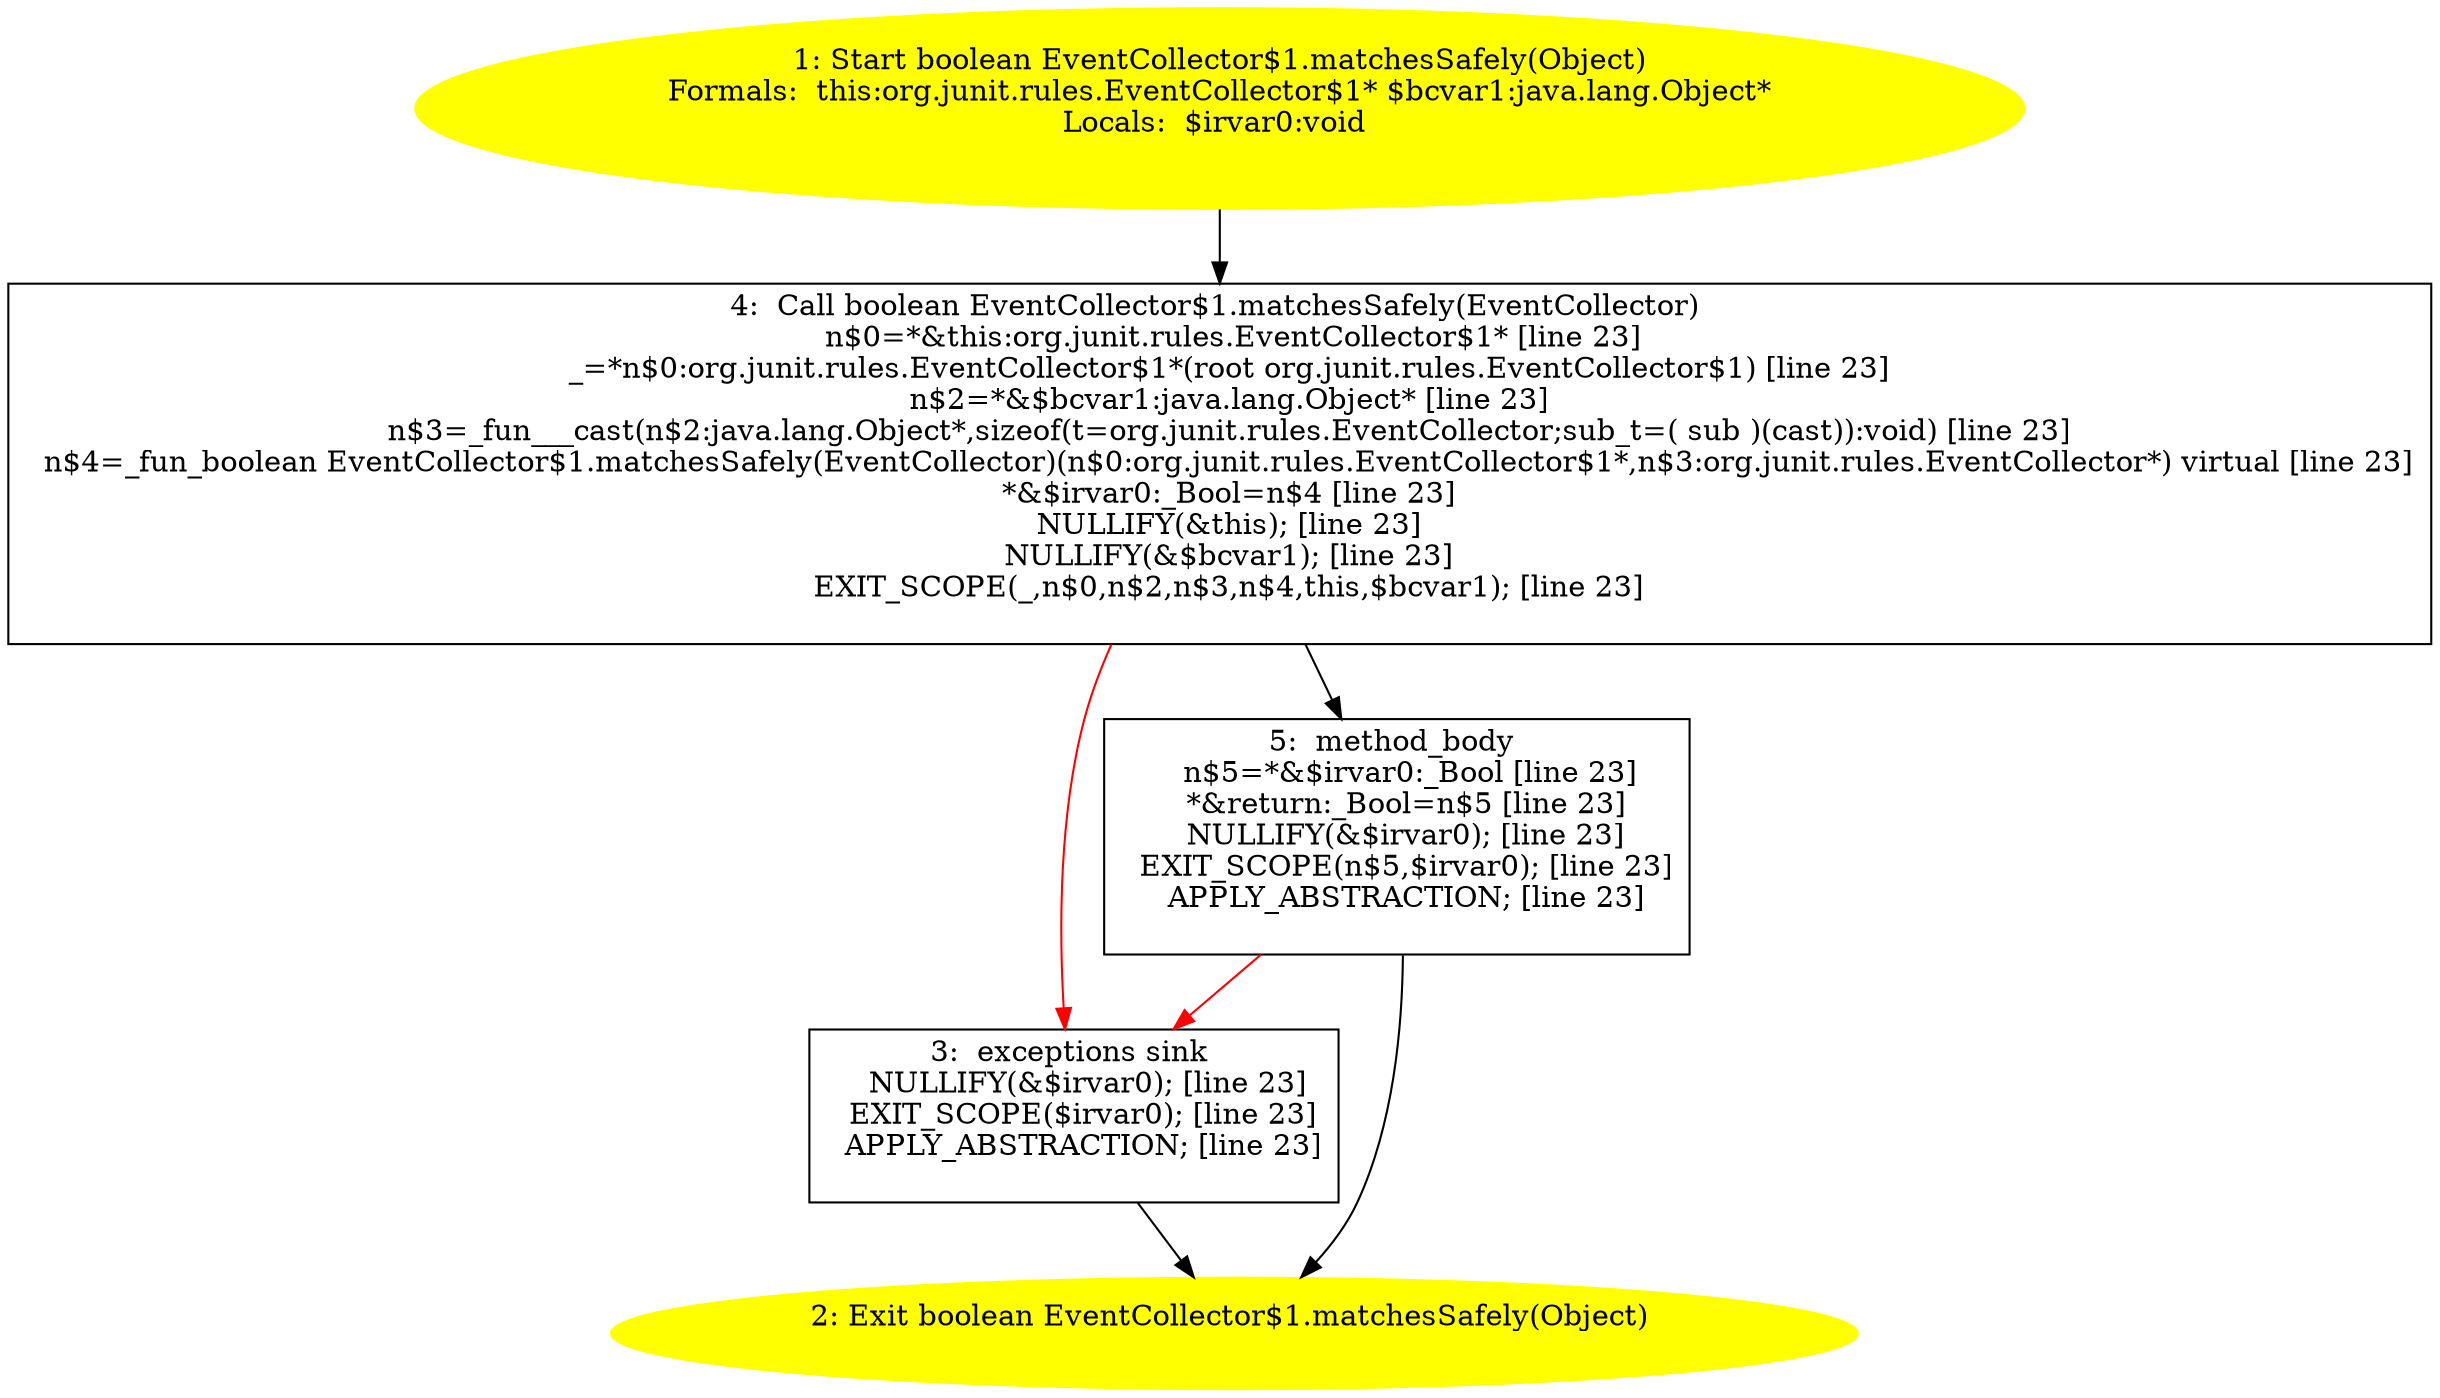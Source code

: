 /* @generated */
digraph cfg {
"org.junit.rules.EventCollector$1.matchesSafely(java.lang.Object):boolean.af1e6111438471b21291a6a014602a59_1" [label="1: Start boolean EventCollector$1.matchesSafely(Object)\nFormals:  this:org.junit.rules.EventCollector$1* $bcvar1:java.lang.Object*\nLocals:  $irvar0:void \n  " color=yellow style=filled]
	

	 "org.junit.rules.EventCollector$1.matchesSafely(java.lang.Object):boolean.af1e6111438471b21291a6a014602a59_1" -> "org.junit.rules.EventCollector$1.matchesSafely(java.lang.Object):boolean.af1e6111438471b21291a6a014602a59_4" ;
"org.junit.rules.EventCollector$1.matchesSafely(java.lang.Object):boolean.af1e6111438471b21291a6a014602a59_2" [label="2: Exit boolean EventCollector$1.matchesSafely(Object) \n  " color=yellow style=filled]
	

"org.junit.rules.EventCollector$1.matchesSafely(java.lang.Object):boolean.af1e6111438471b21291a6a014602a59_3" [label="3:  exceptions sink \n   NULLIFY(&$irvar0); [line 23]\n  EXIT_SCOPE($irvar0); [line 23]\n  APPLY_ABSTRACTION; [line 23]\n " shape="box"]
	

	 "org.junit.rules.EventCollector$1.matchesSafely(java.lang.Object):boolean.af1e6111438471b21291a6a014602a59_3" -> "org.junit.rules.EventCollector$1.matchesSafely(java.lang.Object):boolean.af1e6111438471b21291a6a014602a59_2" ;
"org.junit.rules.EventCollector$1.matchesSafely(java.lang.Object):boolean.af1e6111438471b21291a6a014602a59_4" [label="4:  Call boolean EventCollector$1.matchesSafely(EventCollector) \n   n$0=*&this:org.junit.rules.EventCollector$1* [line 23]\n  _=*n$0:org.junit.rules.EventCollector$1*(root org.junit.rules.EventCollector$1) [line 23]\n  n$2=*&$bcvar1:java.lang.Object* [line 23]\n  n$3=_fun___cast(n$2:java.lang.Object*,sizeof(t=org.junit.rules.EventCollector;sub_t=( sub )(cast)):void) [line 23]\n  n$4=_fun_boolean EventCollector$1.matchesSafely(EventCollector)(n$0:org.junit.rules.EventCollector$1*,n$3:org.junit.rules.EventCollector*) virtual [line 23]\n  *&$irvar0:_Bool=n$4 [line 23]\n  NULLIFY(&this); [line 23]\n  NULLIFY(&$bcvar1); [line 23]\n  EXIT_SCOPE(_,n$0,n$2,n$3,n$4,this,$bcvar1); [line 23]\n " shape="box"]
	

	 "org.junit.rules.EventCollector$1.matchesSafely(java.lang.Object):boolean.af1e6111438471b21291a6a014602a59_4" -> "org.junit.rules.EventCollector$1.matchesSafely(java.lang.Object):boolean.af1e6111438471b21291a6a014602a59_5" ;
	 "org.junit.rules.EventCollector$1.matchesSafely(java.lang.Object):boolean.af1e6111438471b21291a6a014602a59_4" -> "org.junit.rules.EventCollector$1.matchesSafely(java.lang.Object):boolean.af1e6111438471b21291a6a014602a59_3" [color="red" ];
"org.junit.rules.EventCollector$1.matchesSafely(java.lang.Object):boolean.af1e6111438471b21291a6a014602a59_5" [label="5:  method_body \n   n$5=*&$irvar0:_Bool [line 23]\n  *&return:_Bool=n$5 [line 23]\n  NULLIFY(&$irvar0); [line 23]\n  EXIT_SCOPE(n$5,$irvar0); [line 23]\n  APPLY_ABSTRACTION; [line 23]\n " shape="box"]
	

	 "org.junit.rules.EventCollector$1.matchesSafely(java.lang.Object):boolean.af1e6111438471b21291a6a014602a59_5" -> "org.junit.rules.EventCollector$1.matchesSafely(java.lang.Object):boolean.af1e6111438471b21291a6a014602a59_2" ;
	 "org.junit.rules.EventCollector$1.matchesSafely(java.lang.Object):boolean.af1e6111438471b21291a6a014602a59_5" -> "org.junit.rules.EventCollector$1.matchesSafely(java.lang.Object):boolean.af1e6111438471b21291a6a014602a59_3" [color="red" ];
}
